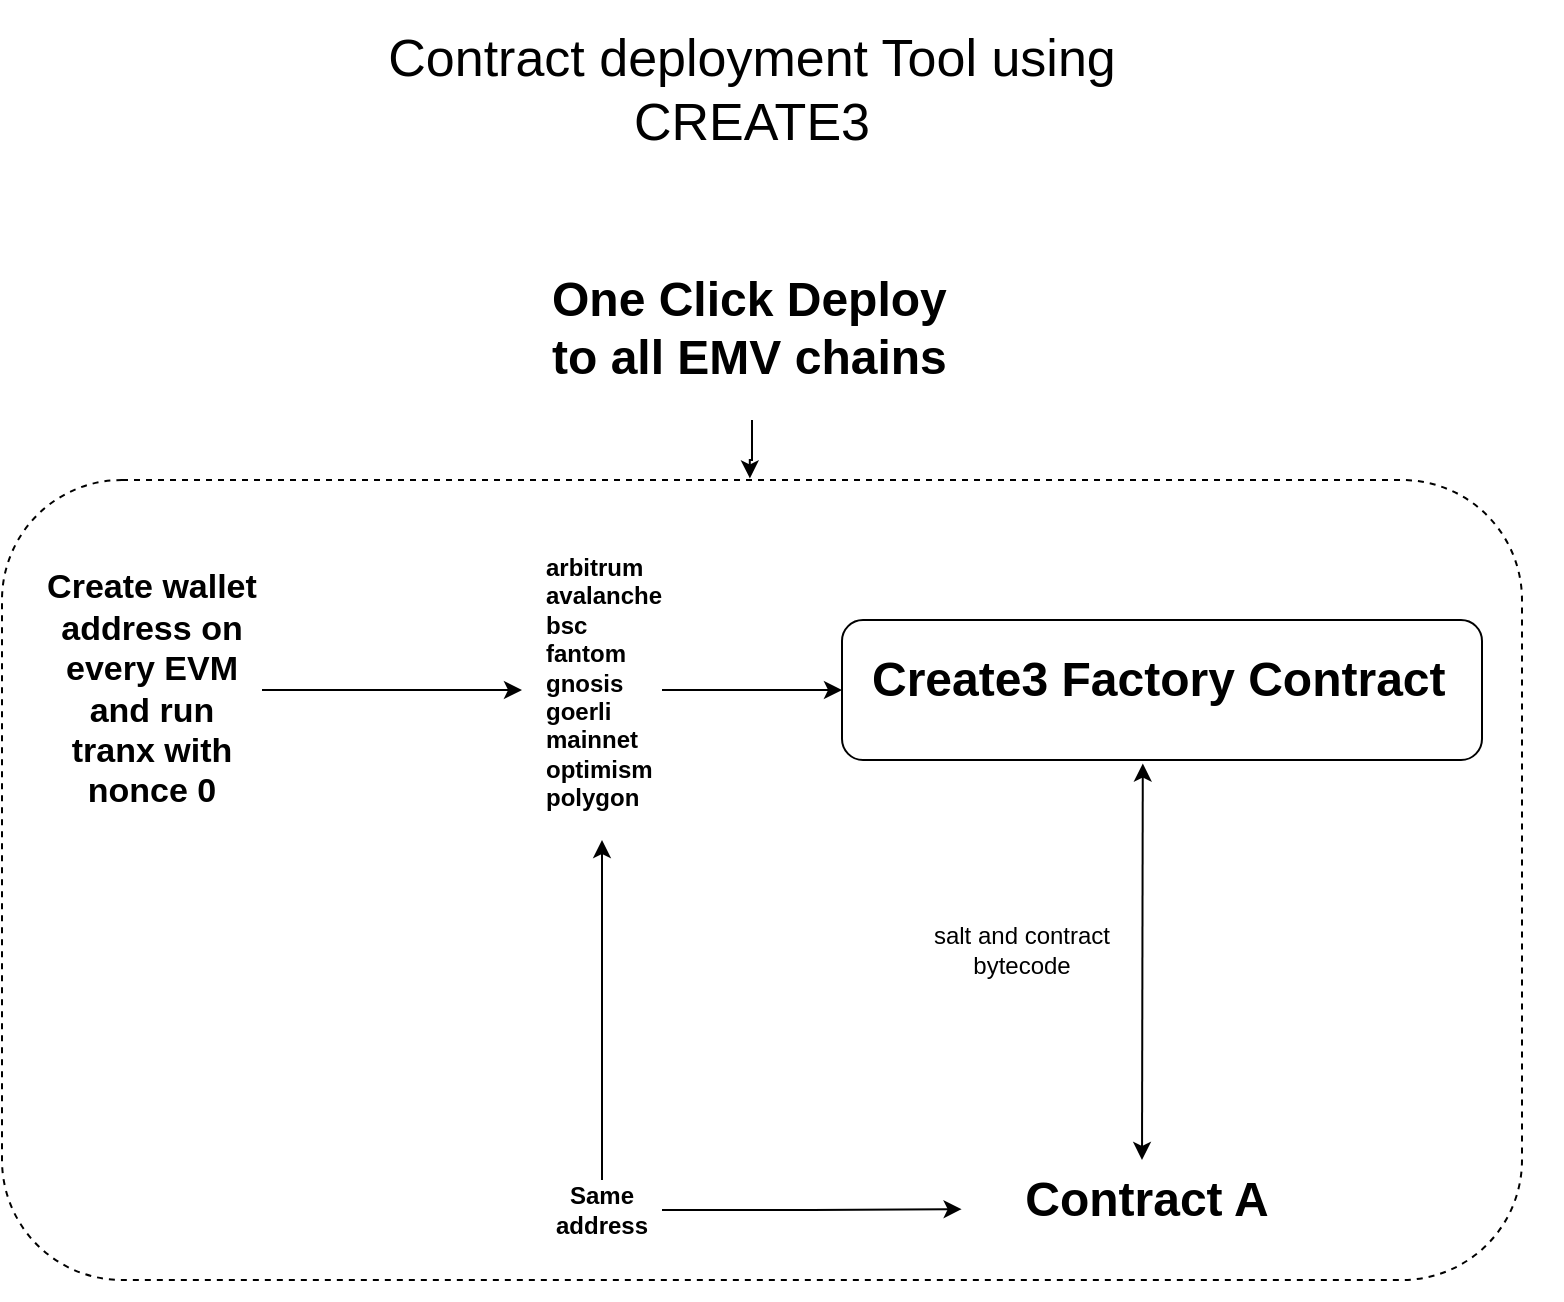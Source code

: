<mxfile version="21.5.0" type="github">
  <diagram name="Page-1" id="D8mtQJCvIUCq3xoTe9Ai">
    <mxGraphModel dx="1823" dy="921" grid="1" gridSize="10" guides="1" tooltips="1" connect="1" arrows="1" fold="1" page="1" pageScale="1" pageWidth="850" pageHeight="1100" math="0" shadow="0">
      <root>
        <mxCell id="0" />
        <mxCell id="1" parent="0" />
        <mxCell id="e5trn_ajBI5a_qGK76ur-21" value="" style="rounded=1;whiteSpace=wrap;html=1;fillColor=none;dashed=1;" vertex="1" parent="1">
          <mxGeometry x="70" y="270" width="760" height="400" as="geometry" />
        </mxCell>
        <mxCell id="Rp_fgitV3uWehaf2HcM2-1" value="&lt;font style=&quot;font-size: 26px;&quot;&gt;Contract deployment Tool using CREATE3&lt;/font&gt;" style="text;html=1;strokeColor=none;fillColor=none;align=center;verticalAlign=middle;whiteSpace=wrap;rounded=0;" parent="1" vertex="1">
          <mxGeometry x="250" y="30" width="390" height="90" as="geometry" />
        </mxCell>
        <mxCell id="3Xp0vNJ-y2MnxwoDZw0I-2" value="&lt;h1&gt;Contract A&lt;/h1&gt;" style="text;html=1;strokeColor=none;fillColor=none;spacing=5;spacingTop=-20;whiteSpace=wrap;overflow=hidden;rounded=0;align=center;" parent="1" vertex="1">
          <mxGeometry x="550" y="610" width="185" height="70" as="geometry" />
        </mxCell>
        <mxCell id="e5trn_ajBI5a_qGK76ur-11" style="edgeStyle=orthogonalEdgeStyle;rounded=0;orthogonalLoop=1;jettySize=auto;html=1;" edge="1" parent="1" source="e5trn_ajBI5a_qGK76ur-2">
          <mxGeometry relative="1" as="geometry">
            <mxPoint x="330" y="375" as="targetPoint" />
          </mxGeometry>
        </mxCell>
        <mxCell id="e5trn_ajBI5a_qGK76ur-2" value="&lt;b&gt;&lt;font style=&quot;font-size: 17px;&quot;&gt;Create wallet address on every EVM and run tranx with nonce 0&lt;/font&gt;&lt;/b&gt;" style="text;html=1;strokeColor=none;fillColor=none;align=center;verticalAlign=middle;whiteSpace=wrap;rounded=0;" vertex="1" parent="1">
          <mxGeometry x="90" y="360" width="110" height="30" as="geometry" />
        </mxCell>
        <mxCell id="e5trn_ajBI5a_qGK76ur-12" style="edgeStyle=orthogonalEdgeStyle;rounded=0;orthogonalLoop=1;jettySize=auto;html=1;entryX=0;entryY=0.5;entryDx=0;entryDy=0;" edge="1" parent="1" source="e5trn_ajBI5a_qGK76ur-7" target="e5trn_ajBI5a_qGK76ur-3">
          <mxGeometry relative="1" as="geometry" />
        </mxCell>
        <mxCell id="e5trn_ajBI5a_qGK76ur-7" value="arbitrum&#xa;avalanche&#xa;bsc&#xa;fantom&#xa;gnosis&#xa;goerli&#xa;mainnet&#xa;optimism&#xa;polygon" style="text;whiteSpace=wrap;fontStyle=1" vertex="1" parent="1">
          <mxGeometry x="340" y="300" width="60" height="150" as="geometry" />
        </mxCell>
        <mxCell id="e5trn_ajBI5a_qGK76ur-9" value="" style="group" vertex="1" connectable="0" parent="1">
          <mxGeometry x="490" y="340" width="360" height="70" as="geometry" />
        </mxCell>
        <mxCell id="3Xp0vNJ-y2MnxwoDZw0I-1" value="&lt;h1&gt;Create3 Factory Contract&lt;/h1&gt;" style="text;html=1;strokeColor=none;fillColor=none;spacing=5;spacingTop=-20;whiteSpace=wrap;overflow=hidden;rounded=0;" parent="e5trn_ajBI5a_qGK76ur-9" vertex="1">
          <mxGeometry x="10" y="10" width="350" height="60" as="geometry" />
        </mxCell>
        <mxCell id="e5trn_ajBI5a_qGK76ur-3" value="" style="rounded=1;whiteSpace=wrap;html=1;fillColor=none;" vertex="1" parent="e5trn_ajBI5a_qGK76ur-9">
          <mxGeometry width="320" height="70" as="geometry" />
        </mxCell>
        <mxCell id="e5trn_ajBI5a_qGK76ur-14" value="salt and contract bytecode" style="text;html=1;strokeColor=none;fillColor=none;align=center;verticalAlign=middle;whiteSpace=wrap;rounded=0;" vertex="1" parent="1">
          <mxGeometry x="520" y="490" width="120" height="30" as="geometry" />
        </mxCell>
        <mxCell id="e5trn_ajBI5a_qGK76ur-17" style="edgeStyle=orthogonalEdgeStyle;rounded=0;orthogonalLoop=1;jettySize=auto;html=1;entryX=0.5;entryY=1;entryDx=0;entryDy=0;" edge="1" parent="1" source="e5trn_ajBI5a_qGK76ur-15" target="e5trn_ajBI5a_qGK76ur-7">
          <mxGeometry relative="1" as="geometry" />
        </mxCell>
        <mxCell id="e5trn_ajBI5a_qGK76ur-18" style="edgeStyle=orthogonalEdgeStyle;rounded=0;orthogonalLoop=1;jettySize=auto;html=1;entryX=-0.001;entryY=0.351;entryDx=0;entryDy=0;entryPerimeter=0;" edge="1" parent="1" source="e5trn_ajBI5a_qGK76ur-15" target="3Xp0vNJ-y2MnxwoDZw0I-2">
          <mxGeometry relative="1" as="geometry" />
        </mxCell>
        <mxCell id="e5trn_ajBI5a_qGK76ur-15" value="&lt;b&gt;Same address&lt;/b&gt;" style="text;html=1;strokeColor=none;fillColor=none;align=center;verticalAlign=middle;whiteSpace=wrap;rounded=0;" vertex="1" parent="1">
          <mxGeometry x="340" y="620" width="60" height="30" as="geometry" />
        </mxCell>
        <mxCell id="e5trn_ajBI5a_qGK76ur-19" value="" style="endArrow=classic;startArrow=classic;html=1;rounded=0;entryX=0.47;entryY=1.025;entryDx=0;entryDy=0;entryPerimeter=0;" edge="1" parent="1" target="e5trn_ajBI5a_qGK76ur-3">
          <mxGeometry width="50" height="50" relative="1" as="geometry">
            <mxPoint x="640" y="610" as="sourcePoint" />
            <mxPoint x="690" y="560" as="targetPoint" />
          </mxGeometry>
        </mxCell>
        <mxCell id="e5trn_ajBI5a_qGK76ur-23" style="edgeStyle=orthogonalEdgeStyle;rounded=0;orthogonalLoop=1;jettySize=auto;html=1;entryX=0.492;entryY=-0.002;entryDx=0;entryDy=0;entryPerimeter=0;" edge="1" parent="1" source="e5trn_ajBI5a_qGK76ur-22" target="e5trn_ajBI5a_qGK76ur-21">
          <mxGeometry relative="1" as="geometry" />
        </mxCell>
        <mxCell id="e5trn_ajBI5a_qGK76ur-22" value="&lt;h1&gt;One Click Deploy to all EMV chains&lt;/h1&gt;" style="text;html=1;strokeColor=none;fillColor=none;spacing=5;spacingTop=-20;whiteSpace=wrap;overflow=hidden;rounded=0;" vertex="1" parent="1">
          <mxGeometry x="340" y="160" width="210" height="80" as="geometry" />
        </mxCell>
      </root>
    </mxGraphModel>
  </diagram>
</mxfile>
